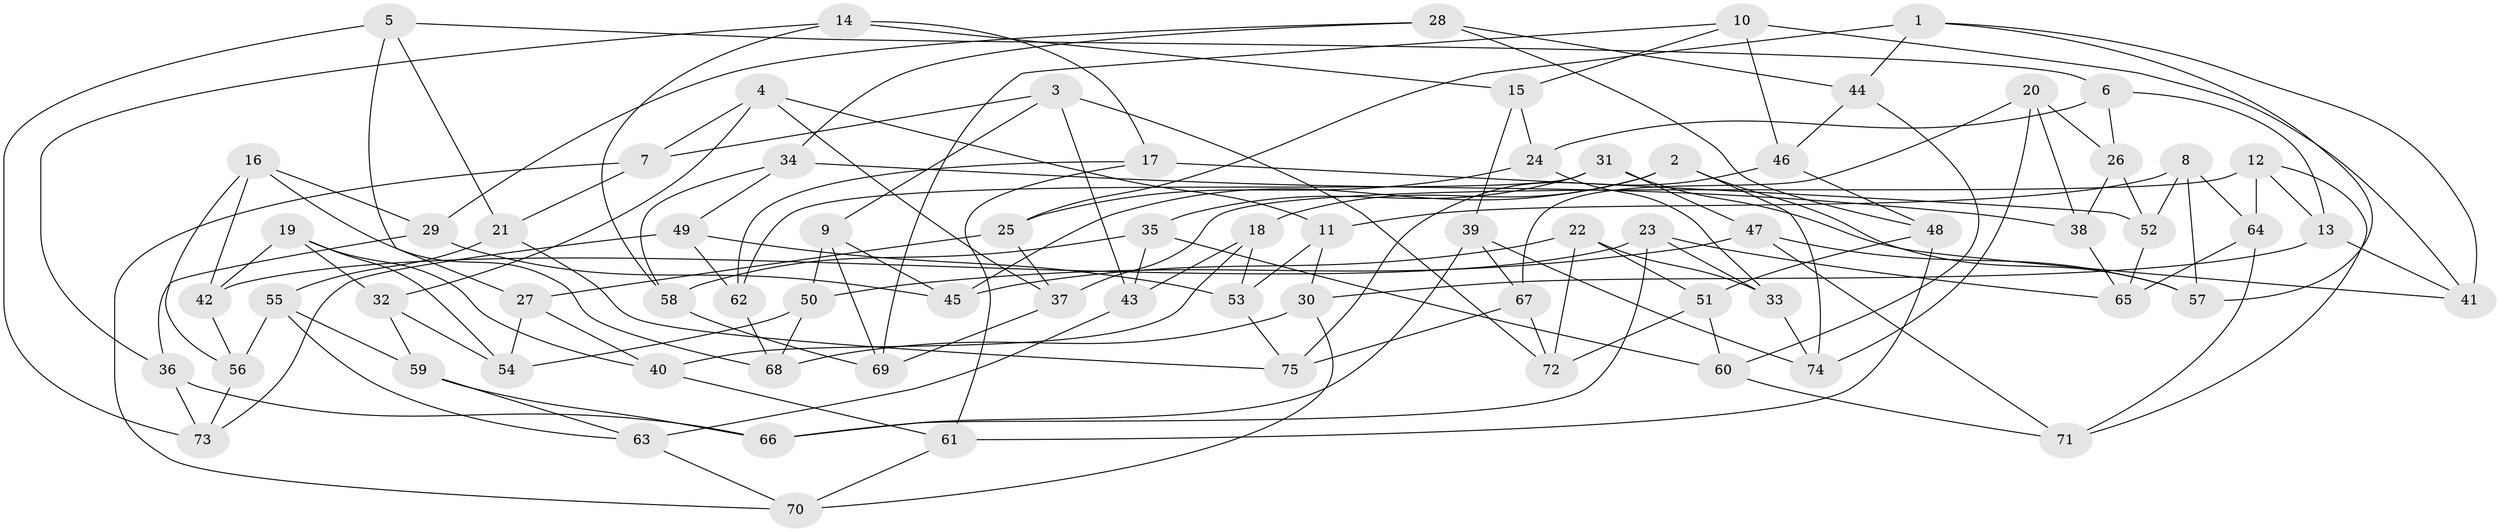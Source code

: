 // Generated by graph-tools (version 1.1) at 2025/26/03/09/25 03:26:59]
// undirected, 75 vertices, 150 edges
graph export_dot {
graph [start="1"]
  node [color=gray90,style=filled];
  1;
  2;
  3;
  4;
  5;
  6;
  7;
  8;
  9;
  10;
  11;
  12;
  13;
  14;
  15;
  16;
  17;
  18;
  19;
  20;
  21;
  22;
  23;
  24;
  25;
  26;
  27;
  28;
  29;
  30;
  31;
  32;
  33;
  34;
  35;
  36;
  37;
  38;
  39;
  40;
  41;
  42;
  43;
  44;
  45;
  46;
  47;
  48;
  49;
  50;
  51;
  52;
  53;
  54;
  55;
  56;
  57;
  58;
  59;
  60;
  61;
  62;
  63;
  64;
  65;
  66;
  67;
  68;
  69;
  70;
  71;
  72;
  73;
  74;
  75;
  1 -- 41;
  1 -- 25;
  1 -- 57;
  1 -- 44;
  2 -- 57;
  2 -- 45;
  2 -- 74;
  2 -- 18;
  3 -- 43;
  3 -- 7;
  3 -- 72;
  3 -- 9;
  4 -- 32;
  4 -- 7;
  4 -- 37;
  4 -- 11;
  5 -- 6;
  5 -- 27;
  5 -- 21;
  5 -- 73;
  6 -- 13;
  6 -- 26;
  6 -- 24;
  7 -- 70;
  7 -- 21;
  8 -- 57;
  8 -- 64;
  8 -- 11;
  8 -- 52;
  9 -- 45;
  9 -- 69;
  9 -- 50;
  10 -- 15;
  10 -- 69;
  10 -- 46;
  10 -- 41;
  11 -- 53;
  11 -- 30;
  12 -- 71;
  12 -- 64;
  12 -- 37;
  12 -- 13;
  13 -- 41;
  13 -- 30;
  14 -- 36;
  14 -- 17;
  14 -- 58;
  14 -- 15;
  15 -- 24;
  15 -- 39;
  16 -- 29;
  16 -- 68;
  16 -- 56;
  16 -- 42;
  17 -- 52;
  17 -- 61;
  17 -- 62;
  18 -- 53;
  18 -- 43;
  18 -- 40;
  19 -- 32;
  19 -- 40;
  19 -- 54;
  19 -- 42;
  20 -- 74;
  20 -- 67;
  20 -- 38;
  20 -- 26;
  21 -- 75;
  21 -- 55;
  22 -- 33;
  22 -- 51;
  22 -- 45;
  22 -- 72;
  23 -- 42;
  23 -- 66;
  23 -- 33;
  23 -- 65;
  24 -- 33;
  24 -- 25;
  25 -- 27;
  25 -- 37;
  26 -- 52;
  26 -- 38;
  27 -- 54;
  27 -- 40;
  28 -- 44;
  28 -- 34;
  28 -- 29;
  28 -- 48;
  29 -- 36;
  29 -- 45;
  30 -- 70;
  30 -- 68;
  31 -- 47;
  31 -- 41;
  31 -- 62;
  31 -- 35;
  32 -- 54;
  32 -- 59;
  33 -- 74;
  34 -- 38;
  34 -- 49;
  34 -- 58;
  35 -- 58;
  35 -- 60;
  35 -- 43;
  36 -- 73;
  36 -- 66;
  37 -- 69;
  38 -- 65;
  39 -- 66;
  39 -- 67;
  39 -- 74;
  40 -- 61;
  42 -- 56;
  43 -- 63;
  44 -- 46;
  44 -- 60;
  46 -- 48;
  46 -- 75;
  47 -- 50;
  47 -- 71;
  47 -- 57;
  48 -- 51;
  48 -- 61;
  49 -- 73;
  49 -- 53;
  49 -- 62;
  50 -- 68;
  50 -- 54;
  51 -- 72;
  51 -- 60;
  52 -- 65;
  53 -- 75;
  55 -- 59;
  55 -- 63;
  55 -- 56;
  56 -- 73;
  58 -- 69;
  59 -- 66;
  59 -- 63;
  60 -- 71;
  61 -- 70;
  62 -- 68;
  63 -- 70;
  64 -- 65;
  64 -- 71;
  67 -- 72;
  67 -- 75;
}
